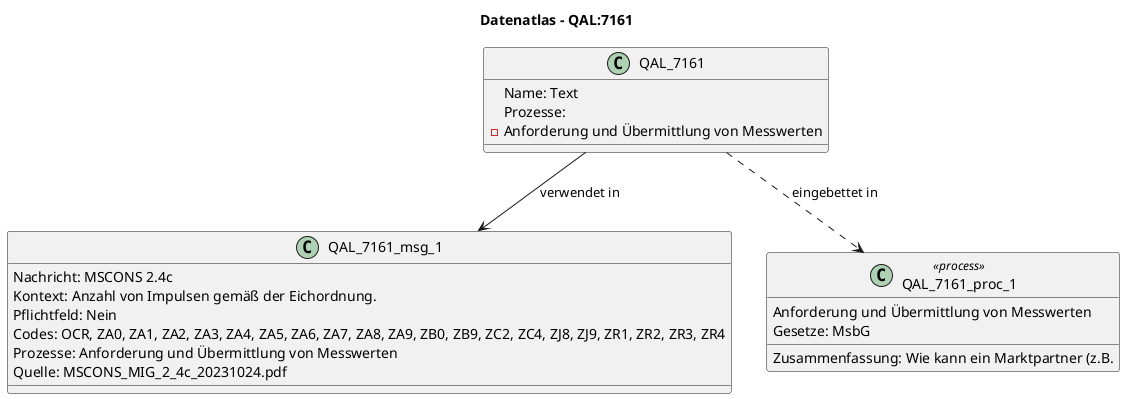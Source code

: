 @startuml
title Datenatlas – QAL:7161
class QAL_7161 {
  Name: Text
  Prozesse:
    - Anforderung und Übermittlung von Messwerten
}
class QAL_7161_msg_1 {
  Nachricht: MSCONS 2.4c
  Kontext: Anzahl von Impulsen gemäß der Eichordnung.
  Pflichtfeld: Nein
  Codes: OCR, ZA0, ZA1, ZA2, ZA3, ZA4, ZA5, ZA6, ZA7, ZA8, ZA9, ZB0, ZB9, ZC2, ZC4, ZJ8, ZJ9, ZR1, ZR2, ZR3, ZR4
  Prozesse: Anforderung und Übermittlung von Messwerten
  Quelle: MSCONS_MIG_2_4c_20231024.pdf
}
QAL_7161 --> QAL_7161_msg_1 : verwendet in
class QAL_7161_proc_1 <<process>> {
  Anforderung und Übermittlung von Messwerten
  Gesetze: MsbG
  Zusammenfassung: Wie kann ein Marktpartner (z.B.
}
QAL_7161 ..> QAL_7161_proc_1 : eingebettet in
@enduml